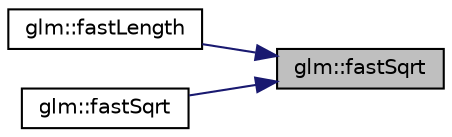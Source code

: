 digraph "glm::fastSqrt"
{
 // LATEX_PDF_SIZE
  edge [fontname="Helvetica",fontsize="10",labelfontname="Helvetica",labelfontsize="10"];
  node [fontname="Helvetica",fontsize="10",shape=record];
  rankdir="RL";
  Node1 [label="glm::fastSqrt",height=0.2,width=0.4,color="black", fillcolor="grey75", style="filled", fontcolor="black",tooltip=" "];
  Node1 -> Node2 [dir="back",color="midnightblue",fontsize="10",style="solid",fontname="Helvetica"];
  Node2 [label="glm::fastLength",height=0.2,width=0.4,color="black", fillcolor="white", style="filled",URL="$group__gtx__fast__square__root.html#gae28a3099cbd6404a4ea8ef22147ed7b0",tooltip=" "];
  Node1 -> Node3 [dir="back",color="midnightblue",fontsize="10",style="solid",fontname="Helvetica"];
  Node3 [label="glm::fastSqrt",height=0.2,width=0.4,color="black", fillcolor="white", style="filled",URL="$group__gtx__fast__square__root.html#gaad9f601bbc3faa04dda384e4c4e1592c",tooltip=" "];
}
